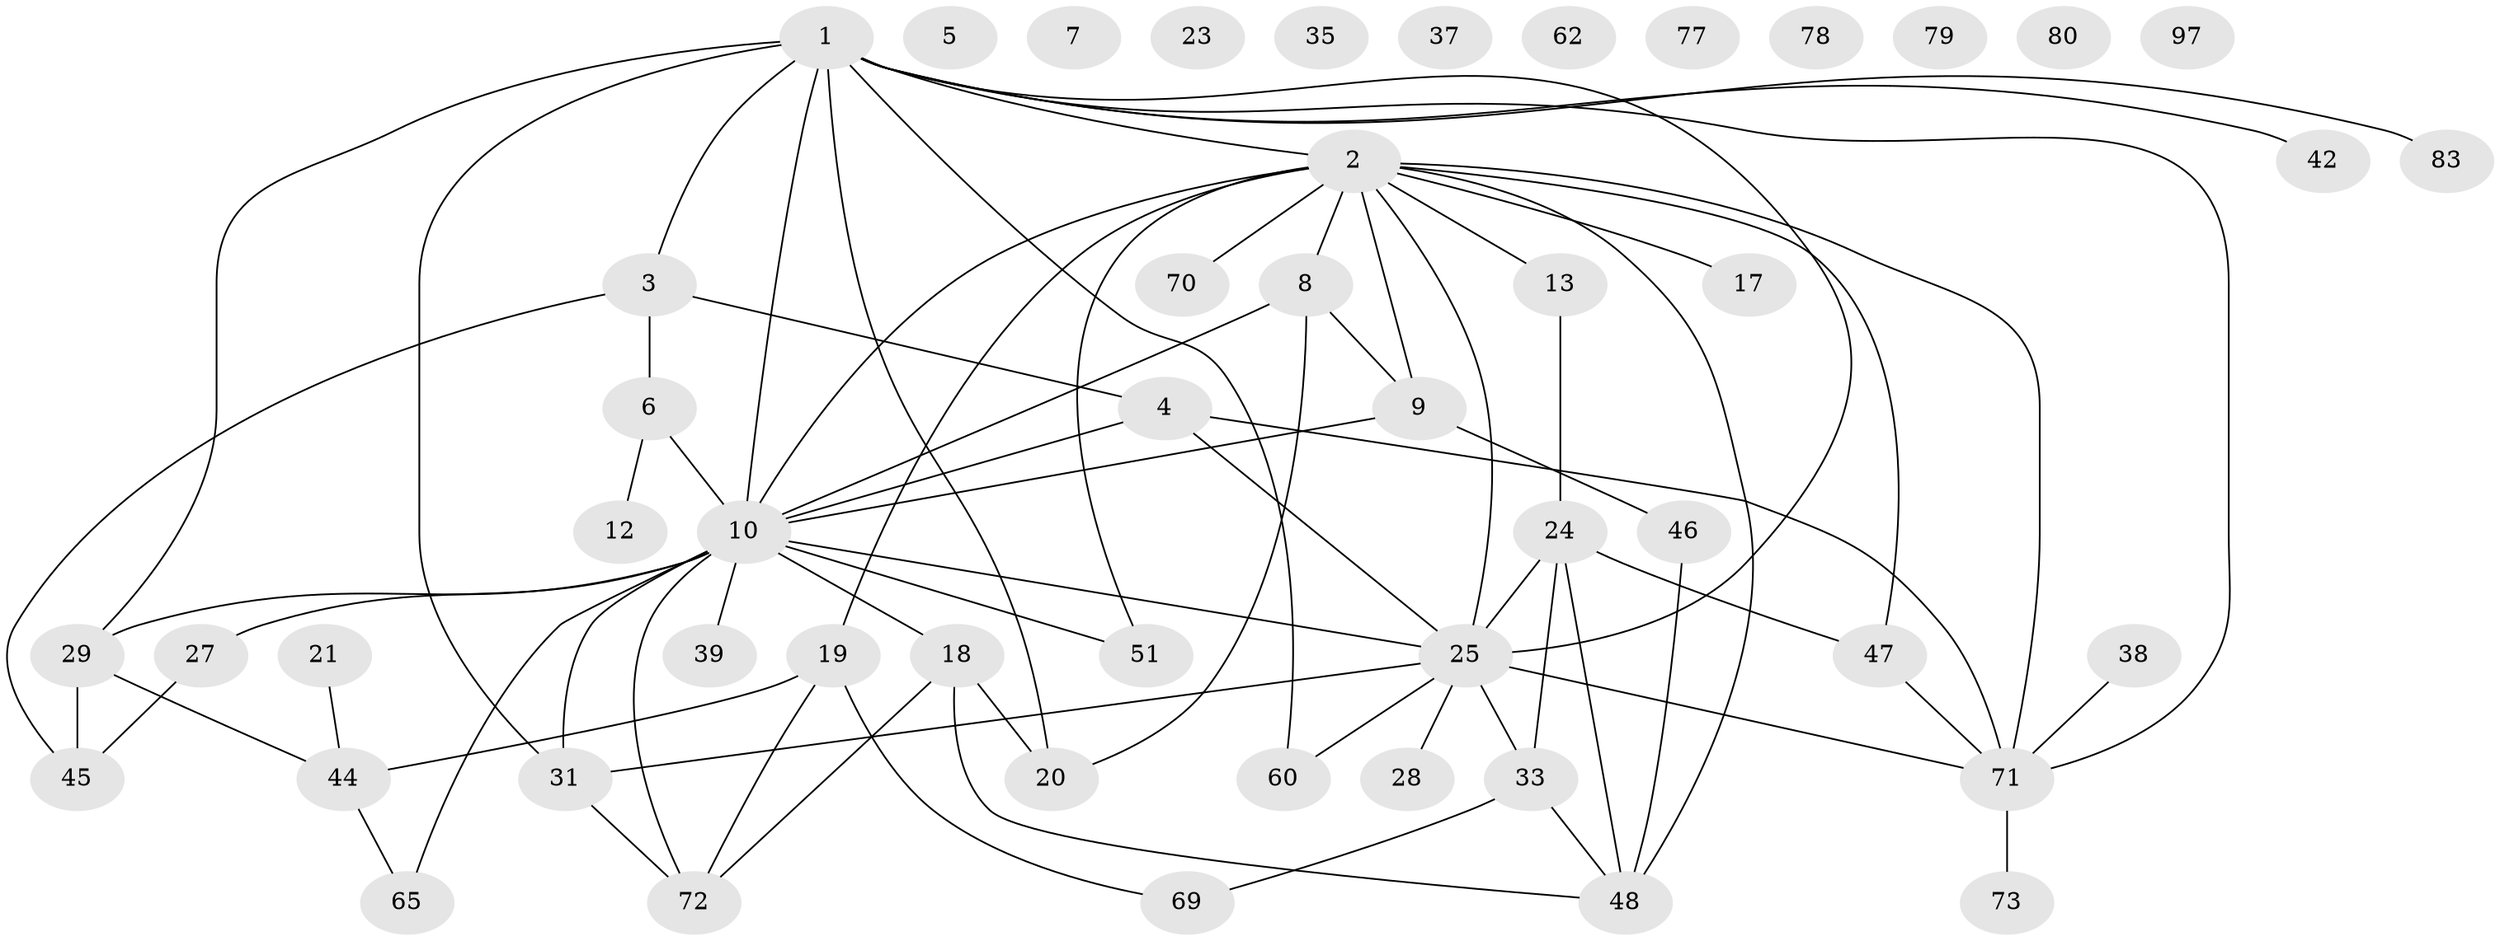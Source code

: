 // original degree distribution, {3: 0.26, 4: 0.17, 2: 0.23, 0: 0.11, 5: 0.03, 6: 0.03, 1: 0.14, 9: 0.01, 7: 0.02}
// Generated by graph-tools (version 1.1) at 2025/16/03/04/25 18:16:38]
// undirected, 50 vertices, 73 edges
graph export_dot {
graph [start="1"]
  node [color=gray90,style=filled];
  1 [super="+43+14+11"];
  2 [super="+67+54"];
  3 [super="+15"];
  4 [super="+88+85"];
  5;
  6;
  7;
  8 [super="+34"];
  9 [super="+100"];
  10 [super="+95+98+16+81"];
  12;
  13 [super="+66"];
  17;
  18 [super="+40"];
  19 [super="+56+86"];
  20 [super="+30"];
  21 [super="+22"];
  23;
  24 [super="+57+55"];
  25 [super="+59"];
  27 [super="+74+75"];
  28;
  29 [super="+49+87"];
  31 [super="+82"];
  33 [super="+58"];
  35;
  37;
  38;
  39;
  42;
  44 [super="+50"];
  45;
  46;
  47;
  48 [super="+53+52"];
  51;
  60;
  62;
  65;
  69;
  70;
  71 [super="+76"];
  72;
  73 [super="+84"];
  77;
  78;
  79;
  80;
  83;
  97;
  1 -- 3 [weight=2];
  1 -- 29 [weight=2];
  1 -- 42;
  1 -- 10 [weight=3];
  1 -- 83;
  1 -- 20 [weight=2];
  1 -- 60;
  1 -- 31;
  1 -- 71;
  1 -- 25;
  1 -- 2 [weight=2];
  2 -- 9;
  2 -- 25;
  2 -- 71;
  2 -- 8;
  2 -- 10;
  2 -- 47;
  2 -- 48;
  2 -- 17;
  2 -- 51;
  2 -- 19;
  2 -- 13;
  2 -- 70;
  3 -- 4;
  3 -- 45;
  3 -- 6;
  4 -- 10;
  4 -- 71;
  4 -- 25;
  6 -- 12;
  6 -- 10;
  8 -- 20;
  8 -- 9;
  8 -- 10;
  9 -- 46;
  9 -- 10;
  10 -- 51;
  10 -- 39;
  10 -- 65;
  10 -- 27;
  10 -- 29;
  10 -- 31;
  10 -- 72;
  10 -- 25;
  10 -- 18;
  13 -- 24;
  18 -- 48;
  18 -- 20;
  18 -- 72;
  19 -- 44;
  19 -- 72;
  19 -- 69;
  21 -- 44;
  24 -- 33;
  24 -- 25;
  24 -- 47;
  24 -- 48;
  25 -- 33 [weight=2];
  25 -- 71;
  25 -- 60;
  25 -- 28;
  25 -- 31;
  27 -- 45;
  29 -- 45;
  29 -- 44;
  31 -- 72;
  33 -- 48;
  33 -- 69;
  38 -- 71;
  44 -- 65;
  46 -- 48;
  47 -- 71;
  71 -- 73;
}
